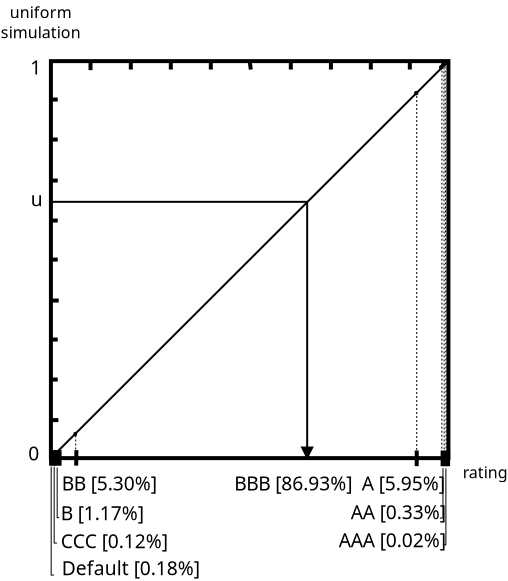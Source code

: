 <?xml version="1.0" encoding="UTF-8"?>
<dia:diagram xmlns:dia="http://www.lysator.liu.se/~alla/dia/">
  <dia:layer name="Fons" visible="true">
    <dia:object type="Standard - Box" version="0" id="O0">
      <dia:attribute name="obj_pos">
        <dia:point val="8.1,7.047"/>
      </dia:attribute>
      <dia:attribute name="obj_bb">
        <dia:rectangle val="8,6.947;28.075,26.997"/>
      </dia:attribute>
      <dia:attribute name="elem_corner">
        <dia:point val="8.1,7.047"/>
      </dia:attribute>
      <dia:attribute name="elem_width">
        <dia:real val="19.875"/>
      </dia:attribute>
      <dia:attribute name="elem_height">
        <dia:real val="19.85"/>
      </dia:attribute>
      <dia:attribute name="border_width">
        <dia:real val="0.2"/>
      </dia:attribute>
      <dia:attribute name="show_background">
        <dia:boolean val="true"/>
      </dia:attribute>
    </dia:object>
    <dia:object type="Standard - Line" version="0" id="O1">
      <dia:attribute name="obj_pos">
        <dia:point val="8.125,24.997"/>
      </dia:attribute>
      <dia:attribute name="obj_bb">
        <dia:rectangle val="8.025,24.897;8.575,25.097"/>
      </dia:attribute>
      <dia:attribute name="conn_endpoints">
        <dia:point val="8.125,24.997"/>
        <dia:point val="8.475,24.997"/>
      </dia:attribute>
      <dia:attribute name="numcp">
        <dia:int val="1"/>
      </dia:attribute>
      <dia:attribute name="line_width">
        <dia:real val="0.2"/>
      </dia:attribute>
    </dia:object>
    <dia:object type="Standard - Line" version="0" id="O2">
      <dia:attribute name="obj_pos">
        <dia:point val="8.09,22.967"/>
      </dia:attribute>
      <dia:attribute name="obj_bb">
        <dia:rectangle val="7.99,22.867;8.54,23.067"/>
      </dia:attribute>
      <dia:attribute name="conn_endpoints">
        <dia:point val="8.09,22.967"/>
        <dia:point val="8.44,22.967"/>
      </dia:attribute>
      <dia:attribute name="numcp">
        <dia:int val="1"/>
      </dia:attribute>
      <dia:attribute name="line_width">
        <dia:real val="0.2"/>
      </dia:attribute>
    </dia:object>
    <dia:object type="Standard - Line" version="0" id="O3">
      <dia:attribute name="obj_pos">
        <dia:point val="8.09,20.967"/>
      </dia:attribute>
      <dia:attribute name="obj_bb">
        <dia:rectangle val="7.99,20.867;8.54,21.067"/>
      </dia:attribute>
      <dia:attribute name="conn_endpoints">
        <dia:point val="8.09,20.967"/>
        <dia:point val="8.44,20.967"/>
      </dia:attribute>
      <dia:attribute name="numcp">
        <dia:int val="1"/>
      </dia:attribute>
      <dia:attribute name="line_width">
        <dia:real val="0.2"/>
      </dia:attribute>
    </dia:object>
    <dia:object type="Standard - Line" version="0" id="O4">
      <dia:attribute name="obj_pos">
        <dia:point val="8.14,19.017"/>
      </dia:attribute>
      <dia:attribute name="obj_bb">
        <dia:rectangle val="8.04,18.917;8.59,19.117"/>
      </dia:attribute>
      <dia:attribute name="conn_endpoints">
        <dia:point val="8.14,19.017"/>
        <dia:point val="8.49,19.017"/>
      </dia:attribute>
      <dia:attribute name="numcp">
        <dia:int val="1"/>
      </dia:attribute>
      <dia:attribute name="line_width">
        <dia:real val="0.2"/>
      </dia:attribute>
    </dia:object>
    <dia:object type="Standard - Line" version="0" id="O5">
      <dia:attribute name="obj_pos">
        <dia:point val="8.1,16.972"/>
      </dia:attribute>
      <dia:attribute name="obj_bb">
        <dia:rectangle val="7.999,16.866;8.541,17.074"/>
      </dia:attribute>
      <dia:attribute name="conn_endpoints">
        <dia:point val="8.1,16.972"/>
        <dia:point val="8.44,16.967"/>
      </dia:attribute>
      <dia:attribute name="numcp">
        <dia:int val="1"/>
      </dia:attribute>
      <dia:attribute name="line_width">
        <dia:real val="0.2"/>
      </dia:attribute>
      <dia:connections>
        <dia:connection handle="0" to="O0" connection="3"/>
      </dia:connections>
    </dia:object>
    <dia:object type="Standard - Line" version="0" id="O6">
      <dia:attribute name="obj_pos">
        <dia:point val="8.09,15.017"/>
      </dia:attribute>
      <dia:attribute name="obj_bb">
        <dia:rectangle val="7.99,14.917;8.54,15.117"/>
      </dia:attribute>
      <dia:attribute name="conn_endpoints">
        <dia:point val="8.09,15.017"/>
        <dia:point val="8.44,15.017"/>
      </dia:attribute>
      <dia:attribute name="numcp">
        <dia:int val="1"/>
      </dia:attribute>
      <dia:attribute name="line_width">
        <dia:real val="0.2"/>
      </dia:attribute>
    </dia:object>
    <dia:object type="Standard - Line" version="0" id="O7">
      <dia:attribute name="obj_pos">
        <dia:point val="8.09,13.017"/>
      </dia:attribute>
      <dia:attribute name="obj_bb">
        <dia:rectangle val="7.99,12.917;8.54,13.117"/>
      </dia:attribute>
      <dia:attribute name="conn_endpoints">
        <dia:point val="8.09,13.017"/>
        <dia:point val="8.44,13.017"/>
      </dia:attribute>
      <dia:attribute name="numcp">
        <dia:int val="1"/>
      </dia:attribute>
      <dia:attribute name="line_width">
        <dia:real val="0.2"/>
      </dia:attribute>
    </dia:object>
    <dia:object type="Standard - Line" version="0" id="O8">
      <dia:attribute name="obj_pos">
        <dia:point val="8.09,10.967"/>
      </dia:attribute>
      <dia:attribute name="obj_bb">
        <dia:rectangle val="7.99,10.867;8.54,11.067"/>
      </dia:attribute>
      <dia:attribute name="conn_endpoints">
        <dia:point val="8.09,10.967"/>
        <dia:point val="8.44,10.967"/>
      </dia:attribute>
      <dia:attribute name="numcp">
        <dia:int val="1"/>
      </dia:attribute>
      <dia:attribute name="line_width">
        <dia:real val="0.2"/>
      </dia:attribute>
    </dia:object>
    <dia:object type="Standard - Line" version="0" id="O9">
      <dia:attribute name="obj_pos">
        <dia:point val="8.09,8.967"/>
      </dia:attribute>
      <dia:attribute name="obj_bb">
        <dia:rectangle val="7.99,8.867;8.54,9.067"/>
      </dia:attribute>
      <dia:attribute name="conn_endpoints">
        <dia:point val="8.09,8.967"/>
        <dia:point val="8.44,8.967"/>
      </dia:attribute>
      <dia:attribute name="numcp">
        <dia:int val="1"/>
      </dia:attribute>
      <dia:attribute name="line_width">
        <dia:real val="0.2"/>
      </dia:attribute>
    </dia:object>
    <dia:object type="Standard - Line" version="0" id="O10">
      <dia:attribute name="obj_pos">
        <dia:point val="9.363,27.272"/>
      </dia:attribute>
      <dia:attribute name="obj_bb">
        <dia:rectangle val="9.261,26.396;9.477,27.374"/>
      </dia:attribute>
      <dia:attribute name="conn_endpoints">
        <dia:point val="9.363,27.272"/>
        <dia:point val="9.375,26.497"/>
      </dia:attribute>
      <dia:attribute name="numcp">
        <dia:int val="1"/>
      </dia:attribute>
      <dia:attribute name="line_width">
        <dia:real val="0.2"/>
      </dia:attribute>
    </dia:object>
    <dia:object type="Standard - Line" version="0" id="O11">
      <dia:attribute name="obj_pos">
        <dia:point val="26.39,27.297"/>
      </dia:attribute>
      <dia:attribute name="obj_bb">
        <dia:rectangle val="26.29,26.417;26.49,27.397"/>
      </dia:attribute>
      <dia:attribute name="conn_endpoints">
        <dia:point val="26.39,27.297"/>
        <dia:point val="26.39,26.517"/>
      </dia:attribute>
      <dia:attribute name="numcp">
        <dia:int val="1"/>
      </dia:attribute>
      <dia:attribute name="line_width">
        <dia:real val="0.2"/>
      </dia:attribute>
    </dia:object>
    <dia:object type="Standard - Line" version="0" id="O12">
      <dia:attribute name="obj_pos">
        <dia:point val="10.08,7.497"/>
      </dia:attribute>
      <dia:attribute name="obj_bb">
        <dia:rectangle val="9.98,6.997;10.18,7.597"/>
      </dia:attribute>
      <dia:attribute name="conn_endpoints">
        <dia:point val="10.08,7.497"/>
        <dia:point val="10.08,7.097"/>
      </dia:attribute>
      <dia:attribute name="numcp">
        <dia:int val="1"/>
      </dia:attribute>
      <dia:attribute name="line_width">
        <dia:real val="0.2"/>
      </dia:attribute>
    </dia:object>
    <dia:object type="Standard - Line" version="0" id="O13">
      <dia:attribute name="obj_pos">
        <dia:point val="12.095,7.467"/>
      </dia:attribute>
      <dia:attribute name="obj_bb">
        <dia:rectangle val="11.995,6.967;12.195,7.567"/>
      </dia:attribute>
      <dia:attribute name="conn_endpoints">
        <dia:point val="12.095,7.467"/>
        <dia:point val="12.095,7.067"/>
      </dia:attribute>
      <dia:attribute name="numcp">
        <dia:int val="1"/>
      </dia:attribute>
      <dia:attribute name="line_width">
        <dia:real val="0.2"/>
      </dia:attribute>
    </dia:object>
    <dia:object type="Standard - Line" version="0" id="O14">
      <dia:attribute name="obj_pos">
        <dia:point val="14.095,7.467"/>
      </dia:attribute>
      <dia:attribute name="obj_bb">
        <dia:rectangle val="13.995,6.967;14.195,7.567"/>
      </dia:attribute>
      <dia:attribute name="conn_endpoints">
        <dia:point val="14.095,7.467"/>
        <dia:point val="14.095,7.067"/>
      </dia:attribute>
      <dia:attribute name="numcp">
        <dia:int val="1"/>
      </dia:attribute>
      <dia:attribute name="line_width">
        <dia:real val="0.2"/>
      </dia:attribute>
    </dia:object>
    <dia:object type="Standard - Line" version="0" id="O15">
      <dia:attribute name="obj_pos">
        <dia:point val="16.095,7.467"/>
      </dia:attribute>
      <dia:attribute name="obj_bb">
        <dia:rectangle val="15.995,6.967;16.195,7.567"/>
      </dia:attribute>
      <dia:attribute name="conn_endpoints">
        <dia:point val="16.095,7.467"/>
        <dia:point val="16.095,7.067"/>
      </dia:attribute>
      <dia:attribute name="numcp">
        <dia:int val="1"/>
      </dia:attribute>
      <dia:attribute name="line_width">
        <dia:real val="0.2"/>
      </dia:attribute>
    </dia:object>
    <dia:object type="Standard - Line" version="0" id="O16">
      <dia:attribute name="obj_pos">
        <dia:point val="18.095,7.467"/>
      </dia:attribute>
      <dia:attribute name="obj_bb">
        <dia:rectangle val="17.925,6.935;18.208,7.58"/>
      </dia:attribute>
      <dia:attribute name="conn_endpoints">
        <dia:point val="18.095,7.467"/>
        <dia:point val="18.038,7.047"/>
      </dia:attribute>
      <dia:attribute name="numcp">
        <dia:int val="1"/>
      </dia:attribute>
      <dia:attribute name="line_width">
        <dia:real val="0.2"/>
      </dia:attribute>
      <dia:connections>
        <dia:connection handle="1" to="O0" connection="1"/>
      </dia:connections>
    </dia:object>
    <dia:object type="Standard - Line" version="0" id="O17">
      <dia:attribute name="obj_pos">
        <dia:point val="22.1,7.467"/>
      </dia:attribute>
      <dia:attribute name="obj_bb">
        <dia:rectangle val="22.0,6.967;22.2,7.567"/>
      </dia:attribute>
      <dia:attribute name="conn_endpoints">
        <dia:point val="22.1,7.467"/>
        <dia:point val="22.1,7.067"/>
      </dia:attribute>
      <dia:attribute name="numcp">
        <dia:int val="1"/>
      </dia:attribute>
      <dia:attribute name="line_width">
        <dia:real val="0.2"/>
      </dia:attribute>
    </dia:object>
    <dia:object type="Standard - Line" version="0" id="O18">
      <dia:attribute name="obj_pos">
        <dia:point val="24.095,7.467"/>
      </dia:attribute>
      <dia:attribute name="obj_bb">
        <dia:rectangle val="23.995,6.967;24.195,7.567"/>
      </dia:attribute>
      <dia:attribute name="conn_endpoints">
        <dia:point val="24.095,7.467"/>
        <dia:point val="24.095,7.067"/>
      </dia:attribute>
      <dia:attribute name="numcp">
        <dia:int val="1"/>
      </dia:attribute>
      <dia:attribute name="line_width">
        <dia:real val="0.2"/>
      </dia:attribute>
    </dia:object>
    <dia:object type="Standard - Line" version="0" id="O19">
      <dia:attribute name="obj_pos">
        <dia:point val="26.045,7.467"/>
      </dia:attribute>
      <dia:attribute name="obj_bb">
        <dia:rectangle val="25.945,6.967;26.145,7.567"/>
      </dia:attribute>
      <dia:attribute name="conn_endpoints">
        <dia:point val="26.045,7.467"/>
        <dia:point val="26.045,7.067"/>
      </dia:attribute>
      <dia:attribute name="numcp">
        <dia:int val="1"/>
      </dia:attribute>
      <dia:attribute name="line_width">
        <dia:real val="0.2"/>
      </dia:attribute>
    </dia:object>
    <dia:object type="Standard - Line" version="0" id="O20">
      <dia:attribute name="obj_pos">
        <dia:point val="20.095,7.467"/>
      </dia:attribute>
      <dia:attribute name="obj_bb">
        <dia:rectangle val="19.995,6.967;20.195,7.567"/>
      </dia:attribute>
      <dia:attribute name="conn_endpoints">
        <dia:point val="20.095,7.467"/>
        <dia:point val="20.095,7.067"/>
      </dia:attribute>
      <dia:attribute name="numcp">
        <dia:int val="1"/>
      </dia:attribute>
      <dia:attribute name="line_width">
        <dia:real val="0.2"/>
      </dia:attribute>
    </dia:object>
    <dia:object type="Standard - Line" version="0" id="O21">
      <dia:attribute name="obj_pos">
        <dia:point val="27.975,7.047"/>
      </dia:attribute>
      <dia:attribute name="obj_bb">
        <dia:rectangle val="8.029,6.977;28.046,26.968"/>
      </dia:attribute>
      <dia:attribute name="conn_endpoints">
        <dia:point val="27.975,7.047"/>
        <dia:point val="8.1,26.897"/>
      </dia:attribute>
      <dia:attribute name="numcp">
        <dia:int val="1"/>
      </dia:attribute>
      <dia:connections>
        <dia:connection handle="0" to="O0" connection="2"/>
        <dia:connection handle="1" to="O0" connection="5"/>
      </dia:connections>
    </dia:object>
    <dia:object type="Standard - Line" version="0" id="O22">
      <dia:attribute name="obj_pos">
        <dia:point val="26.39,26.892"/>
      </dia:attribute>
      <dia:attribute name="obj_bb">
        <dia:rectangle val="26.365,8.588;26.415,26.917"/>
      </dia:attribute>
      <dia:attribute name="conn_endpoints">
        <dia:point val="26.39,26.892"/>
        <dia:point val="26.39,8.613"/>
      </dia:attribute>
      <dia:attribute name="numcp">
        <dia:int val="1"/>
      </dia:attribute>
      <dia:attribute name="line_width">
        <dia:real val="0.05"/>
      </dia:attribute>
      <dia:attribute name="line_style">
        <dia:enum val="4"/>
      </dia:attribute>
    </dia:object>
    <dia:object type="Standard - Line" version="0" id="O23">
      <dia:attribute name="obj_pos">
        <dia:point val="9.34,26.864"/>
      </dia:attribute>
      <dia:attribute name="obj_bb">
        <dia:rectangle val="9.315,25.689;9.365,26.889"/>
      </dia:attribute>
      <dia:attribute name="conn_endpoints">
        <dia:point val="9.34,26.864"/>
        <dia:point val="9.34,25.714"/>
      </dia:attribute>
      <dia:attribute name="numcp">
        <dia:int val="1"/>
      </dia:attribute>
      <dia:attribute name="line_width">
        <dia:real val="0.05"/>
      </dia:attribute>
      <dia:attribute name="line_style">
        <dia:enum val="4"/>
      </dia:attribute>
    </dia:object>
    <dia:object type="Standard - Line" version="0" id="O24">
      <dia:attribute name="obj_pos">
        <dia:point val="8.505,26.834"/>
      </dia:attribute>
      <dia:attribute name="obj_bb">
        <dia:rectangle val="8.479,26.476;8.541,26.86"/>
      </dia:attribute>
      <dia:attribute name="conn_endpoints">
        <dia:point val="8.505,26.834"/>
        <dia:point val="8.515,26.502"/>
      </dia:attribute>
      <dia:attribute name="numcp">
        <dia:int val="1"/>
      </dia:attribute>
      <dia:attribute name="line_width">
        <dia:real val="0.05"/>
      </dia:attribute>
      <dia:attribute name="line_style">
        <dia:enum val="4"/>
      </dia:attribute>
    </dia:object>
    <dia:object type="Standard - Ellipse" version="0" id="O25">
      <dia:attribute name="obj_pos">
        <dia:point val="9.27,25.635"/>
      </dia:attribute>
      <dia:attribute name="obj_bb">
        <dia:rectangle val="9.22,25.585;9.41,25.81"/>
      </dia:attribute>
      <dia:attribute name="elem_corner">
        <dia:point val="9.27,25.635"/>
      </dia:attribute>
      <dia:attribute name="elem_width">
        <dia:real val="0.09"/>
      </dia:attribute>
      <dia:attribute name="elem_height">
        <dia:real val="0.125"/>
      </dia:attribute>
    </dia:object>
    <dia:object type="Standard - Ellipse" version="0" id="O26">
      <dia:attribute name="obj_pos">
        <dia:point val="26.308,8.585"/>
      </dia:attribute>
      <dia:attribute name="obj_bb">
        <dia:rectangle val="26.258,8.535;26.473,8.76"/>
      </dia:attribute>
      <dia:attribute name="elem_corner">
        <dia:point val="26.308,8.585"/>
      </dia:attribute>
      <dia:attribute name="elem_width">
        <dia:real val="0.115"/>
      </dia:attribute>
      <dia:attribute name="elem_height">
        <dia:real val="0.125"/>
      </dia:attribute>
    </dia:object>
    <dia:object type="Standard - Text" version="0" id="O27">
      <dia:attribute name="obj_pos">
        <dia:point val="6.965,27.01"/>
      </dia:attribute>
      <dia:attribute name="obj_bb">
        <dia:rectangle val="6.965,26.11;7.465,27.51"/>
      </dia:attribute>
      <dia:attribute name="text">
        <dia:composite type="text">
          <dia:attribute name="string">
            <dia:string>#0#</dia:string>
          </dia:attribute>
          <dia:attribute name="font">
            <dia:font family="sans" style="0" name="Helvetica"/>
          </dia:attribute>
          <dia:attribute name="height">
            <dia:real val="1.2"/>
          </dia:attribute>
          <dia:attribute name="pos">
            <dia:point val="6.965,27.01"/>
          </dia:attribute>
          <dia:attribute name="color">
            <dia:color val="#000000"/>
          </dia:attribute>
          <dia:attribute name="alignment">
            <dia:enum val="0"/>
          </dia:attribute>
        </dia:composite>
      </dia:attribute>
    </dia:object>
    <dia:object type="Standard - Text" version="0" id="O28">
      <dia:attribute name="obj_pos">
        <dia:point val="7.065,7.71"/>
      </dia:attribute>
      <dia:attribute name="obj_bb">
        <dia:rectangle val="7.065,6.81;7.565,8.21"/>
      </dia:attribute>
      <dia:attribute name="text">
        <dia:composite type="text">
          <dia:attribute name="string">
            <dia:string>#1#</dia:string>
          </dia:attribute>
          <dia:attribute name="font">
            <dia:font family="sans" style="0" name="Helvetica"/>
          </dia:attribute>
          <dia:attribute name="height">
            <dia:real val="1.2"/>
          </dia:attribute>
          <dia:attribute name="pos">
            <dia:point val="7.065,7.71"/>
          </dia:attribute>
          <dia:attribute name="color">
            <dia:color val="#000000"/>
          </dia:attribute>
          <dia:attribute name="alignment">
            <dia:enum val="0"/>
          </dia:attribute>
        </dia:composite>
      </dia:attribute>
    </dia:object>
    <dia:object type="Standard - Text" version="0" id="O29">
      <dia:attribute name="obj_pos">
        <dia:point val="17.265,28.51"/>
      </dia:attribute>
      <dia:attribute name="obj_bb">
        <dia:rectangle val="17.265,27.582;22.593,29.065"/>
      </dia:attribute>
      <dia:attribute name="text">
        <dia:composite type="text">
          <dia:attribute name="string">
            <dia:string>#BBB [86.93%]#</dia:string>
          </dia:attribute>
          <dia:attribute name="font">
            <dia:font family="sans" style="0" name="Helvetica"/>
          </dia:attribute>
          <dia:attribute name="height">
            <dia:real val="1.2"/>
          </dia:attribute>
          <dia:attribute name="pos">
            <dia:point val="17.265,28.51"/>
          </dia:attribute>
          <dia:attribute name="color">
            <dia:color val="#000000"/>
          </dia:attribute>
          <dia:attribute name="alignment">
            <dia:enum val="0"/>
          </dia:attribute>
        </dia:composite>
      </dia:attribute>
    </dia:object>
    <dia:object type="Standard - Line" version="0" id="O30">
      <dia:attribute name="obj_pos">
        <dia:point val="27.685,27.3"/>
      </dia:attribute>
      <dia:attribute name="obj_bb">
        <dia:rectangle val="27.585,26.42;27.785,27.4"/>
      </dia:attribute>
      <dia:attribute name="conn_endpoints">
        <dia:point val="27.685,27.3"/>
        <dia:point val="27.685,26.52"/>
      </dia:attribute>
      <dia:attribute name="numcp">
        <dia:int val="1"/>
      </dia:attribute>
      <dia:attribute name="line_width">
        <dia:real val="0.2"/>
      </dia:attribute>
    </dia:object>
    <dia:object type="Standard - Line" version="0" id="O31">
      <dia:attribute name="obj_pos">
        <dia:point val="27.835,27.3"/>
      </dia:attribute>
      <dia:attribute name="obj_bb">
        <dia:rectangle val="27.735,26.42;27.935,27.4"/>
      </dia:attribute>
      <dia:attribute name="conn_endpoints">
        <dia:point val="27.835,27.3"/>
        <dia:point val="27.835,26.52"/>
      </dia:attribute>
      <dia:attribute name="numcp">
        <dia:int val="1"/>
      </dia:attribute>
      <dia:attribute name="line_width">
        <dia:real val="0.2"/>
      </dia:attribute>
    </dia:object>
    <dia:object type="Standard - Line" version="0" id="O32">
      <dia:attribute name="obj_pos">
        <dia:point val="27.96,27.3"/>
      </dia:attribute>
      <dia:attribute name="obj_bb">
        <dia:rectangle val="27.86,26.42;28.06,27.4"/>
      </dia:attribute>
      <dia:attribute name="conn_endpoints">
        <dia:point val="27.96,27.3"/>
        <dia:point val="27.96,26.52"/>
      </dia:attribute>
      <dia:attribute name="numcp">
        <dia:int val="1"/>
      </dia:attribute>
      <dia:attribute name="line_width">
        <dia:real val="0.2"/>
      </dia:attribute>
    </dia:object>
    <dia:object type="Standard - Line" version="0" id="O33">
      <dia:attribute name="obj_pos">
        <dia:point val="8.533,27.275"/>
      </dia:attribute>
      <dia:attribute name="obj_bb">
        <dia:rectangle val="8.433,26.395;8.633,27.375"/>
      </dia:attribute>
      <dia:attribute name="conn_endpoints">
        <dia:point val="8.533,27.275"/>
        <dia:point val="8.533,26.495"/>
      </dia:attribute>
      <dia:attribute name="numcp">
        <dia:int val="1"/>
      </dia:attribute>
      <dia:attribute name="line_width">
        <dia:real val="0.2"/>
      </dia:attribute>
    </dia:object>
    <dia:object type="Standard - Line" version="0" id="O34">
      <dia:attribute name="obj_pos">
        <dia:point val="8.358,27.275"/>
      </dia:attribute>
      <dia:attribute name="obj_bb">
        <dia:rectangle val="8.258,26.395;8.458,27.375"/>
      </dia:attribute>
      <dia:attribute name="conn_endpoints">
        <dia:point val="8.358,27.275"/>
        <dia:point val="8.358,26.495"/>
      </dia:attribute>
      <dia:attribute name="numcp">
        <dia:int val="1"/>
      </dia:attribute>
      <dia:attribute name="line_width">
        <dia:real val="0.2"/>
      </dia:attribute>
    </dia:object>
    <dia:object type="Standard - Line" version="0" id="O35">
      <dia:attribute name="obj_pos">
        <dia:point val="8.233,27.275"/>
      </dia:attribute>
      <dia:attribute name="obj_bb">
        <dia:rectangle val="8.133,26.395;8.333,27.375"/>
      </dia:attribute>
      <dia:attribute name="conn_endpoints">
        <dia:point val="8.233,27.275"/>
        <dia:point val="8.233,26.495"/>
      </dia:attribute>
      <dia:attribute name="numcp">
        <dia:int val="1"/>
      </dia:attribute>
      <dia:attribute name="line_width">
        <dia:real val="0.2"/>
      </dia:attribute>
    </dia:object>
    <dia:object type="Standard - Line" version="0" id="O36">
      <dia:attribute name="obj_pos">
        <dia:point val="8.108,27.275"/>
      </dia:attribute>
      <dia:attribute name="obj_bb">
        <dia:rectangle val="8.008,26.395;8.208,27.375"/>
      </dia:attribute>
      <dia:attribute name="conn_endpoints">
        <dia:point val="8.108,27.275"/>
        <dia:point val="8.108,26.495"/>
      </dia:attribute>
      <dia:attribute name="numcp">
        <dia:int val="1"/>
      </dia:attribute>
      <dia:attribute name="line_width">
        <dia:real val="0.2"/>
      </dia:attribute>
    </dia:object>
    <dia:object type="Standard - Text" version="0" id="O37">
      <dia:attribute name="obj_pos">
        <dia:point val="8.638,28.51"/>
      </dia:attribute>
      <dia:attribute name="obj_bb">
        <dia:rectangle val="8.638,27.582;12.915,29.065"/>
      </dia:attribute>
      <dia:attribute name="text">
        <dia:composite type="text">
          <dia:attribute name="string">
            <dia:string>#BB [5.30%]#</dia:string>
          </dia:attribute>
          <dia:attribute name="font">
            <dia:font family="sans" style="0" name="Helvetica"/>
          </dia:attribute>
          <dia:attribute name="height">
            <dia:real val="1.2"/>
          </dia:attribute>
          <dia:attribute name="pos">
            <dia:point val="8.638,28.51"/>
          </dia:attribute>
          <dia:attribute name="color">
            <dia:color val="#000000"/>
          </dia:attribute>
          <dia:attribute name="alignment">
            <dia:enum val="0"/>
          </dia:attribute>
        </dia:composite>
      </dia:attribute>
    </dia:object>
    <dia:object type="Standard - Text" version="0" id="O38">
      <dia:attribute name="obj_pos">
        <dia:point val="23.638,28.51"/>
      </dia:attribute>
      <dia:attribute name="obj_bb">
        <dia:rectangle val="23.61,27.582;27.338,29.065"/>
      </dia:attribute>
      <dia:attribute name="text">
        <dia:composite type="text">
          <dia:attribute name="string">
            <dia:string>#A [5.95%]#</dia:string>
          </dia:attribute>
          <dia:attribute name="font">
            <dia:font family="sans" style="0" name="Helvetica"/>
          </dia:attribute>
          <dia:attribute name="height">
            <dia:real val="1.2"/>
          </dia:attribute>
          <dia:attribute name="pos">
            <dia:point val="23.638,28.51"/>
          </dia:attribute>
          <dia:attribute name="color">
            <dia:color val="#000000"/>
          </dia:attribute>
          <dia:attribute name="alignment">
            <dia:enum val="0"/>
          </dia:attribute>
        </dia:composite>
      </dia:attribute>
    </dia:object>
    <dia:object type="Standard - Line" version="0" id="O39">
      <dia:attribute name="obj_pos">
        <dia:point val="8.038,14.082"/>
      </dia:attribute>
      <dia:attribute name="obj_bb">
        <dia:rectangle val="7.988,14.032;20.988,14.132"/>
      </dia:attribute>
      <dia:attribute name="conn_endpoints">
        <dia:point val="8.038,14.082"/>
        <dia:point val="20.938,14.082"/>
      </dia:attribute>
      <dia:attribute name="numcp">
        <dia:int val="1"/>
      </dia:attribute>
    </dia:object>
    <dia:object type="Standard - Line" version="0" id="O40">
      <dia:attribute name="obj_pos">
        <dia:point val="20.913,14.123"/>
      </dia:attribute>
      <dia:attribute name="obj_bb">
        <dia:rectangle val="20.413,14.073;21.413,26.968"/>
      </dia:attribute>
      <dia:attribute name="conn_endpoints">
        <dia:point val="20.913,14.123"/>
        <dia:point val="20.913,26.918"/>
      </dia:attribute>
      <dia:attribute name="numcp">
        <dia:int val="1"/>
      </dia:attribute>
      <dia:attribute name="end_arrow">
        <dia:enum val="3"/>
      </dia:attribute>
      <dia:attribute name="end_arrow_length">
        <dia:real val="0.5"/>
      </dia:attribute>
      <dia:attribute name="end_arrow_width">
        <dia:real val="0.5"/>
      </dia:attribute>
    </dia:object>
    <dia:object type="Standard - Text" version="0" id="O41">
      <dia:attribute name="obj_pos">
        <dia:point val="7.088,14.298"/>
      </dia:attribute>
      <dia:attribute name="obj_bb">
        <dia:rectangle val="7.088,13.398;7.538,14.798"/>
      </dia:attribute>
      <dia:attribute name="text">
        <dia:composite type="text">
          <dia:attribute name="string">
            <dia:string>#u#</dia:string>
          </dia:attribute>
          <dia:attribute name="font">
            <dia:font family="sans" style="0" name="Helvetica"/>
          </dia:attribute>
          <dia:attribute name="height">
            <dia:real val="1.2"/>
          </dia:attribute>
          <dia:attribute name="pos">
            <dia:point val="7.088,14.298"/>
          </dia:attribute>
          <dia:attribute name="color">
            <dia:color val="#000000"/>
          </dia:attribute>
          <dia:attribute name="alignment">
            <dia:enum val="0"/>
          </dia:attribute>
        </dia:composite>
      </dia:attribute>
    </dia:object>
    <dia:object type="Standard - Text" version="0" id="O42">
      <dia:attribute name="obj_pos">
        <dia:point val="28.688,27.898"/>
      </dia:attribute>
      <dia:attribute name="obj_bb">
        <dia:rectangle val="28.688,27.148;30.538,28.348"/>
      </dia:attribute>
      <dia:attribute name="text">
        <dia:composite type="text">
          <dia:attribute name="string">
            <dia:string>#rating#</dia:string>
          </dia:attribute>
          <dia:attribute name="font">
            <dia:font family="sans" style="0" name="Helvetica"/>
          </dia:attribute>
          <dia:attribute name="height">
            <dia:real val="1"/>
          </dia:attribute>
          <dia:attribute name="pos">
            <dia:point val="28.688,27.898"/>
          </dia:attribute>
          <dia:attribute name="color">
            <dia:color val="#000000"/>
          </dia:attribute>
          <dia:attribute name="alignment">
            <dia:enum val="0"/>
          </dia:attribute>
        </dia:composite>
      </dia:attribute>
    </dia:object>
    <dia:object type="Standard - Text" version="0" id="O43">
      <dia:attribute name="obj_pos">
        <dia:point val="7.588,4.898"/>
      </dia:attribute>
      <dia:attribute name="obj_bb">
        <dia:rectangle val="5.963,4.148;9.213,6.348"/>
      </dia:attribute>
      <dia:attribute name="text">
        <dia:composite type="text">
          <dia:attribute name="string">
            <dia:string>#uniform
simulation#</dia:string>
          </dia:attribute>
          <dia:attribute name="font">
            <dia:font family="sans" style="0" name="Helvetica"/>
          </dia:attribute>
          <dia:attribute name="height">
            <dia:real val="1"/>
          </dia:attribute>
          <dia:attribute name="pos">
            <dia:point val="7.588,4.898"/>
          </dia:attribute>
          <dia:attribute name="color">
            <dia:color val="#000000"/>
          </dia:attribute>
          <dia:attribute name="alignment">
            <dia:enum val="1"/>
          </dia:attribute>
        </dia:composite>
      </dia:attribute>
    </dia:object>
    <dia:object type="Standard - Text" version="0" id="O44">
      <dia:attribute name="obj_pos">
        <dia:point val="8.588,29.998"/>
      </dia:attribute>
      <dia:attribute name="obj_bb">
        <dia:rectangle val="8.588,29.071;12.265,30.553"/>
      </dia:attribute>
      <dia:attribute name="text">
        <dia:composite type="text">
          <dia:attribute name="string">
            <dia:string>#B [1.17%]#</dia:string>
          </dia:attribute>
          <dia:attribute name="font">
            <dia:font family="sans" style="0" name="Helvetica"/>
          </dia:attribute>
          <dia:attribute name="height">
            <dia:real val="1.2"/>
          </dia:attribute>
          <dia:attribute name="pos">
            <dia:point val="8.588,29.998"/>
          </dia:attribute>
          <dia:attribute name="color">
            <dia:color val="#000000"/>
          </dia:attribute>
          <dia:attribute name="alignment">
            <dia:enum val="0"/>
          </dia:attribute>
        </dia:composite>
      </dia:attribute>
    </dia:object>
    <dia:object type="Standard - Text" version="0" id="O45">
      <dia:attribute name="obj_pos">
        <dia:point val="8.588,31.398"/>
      </dia:attribute>
      <dia:attribute name="obj_bb">
        <dia:rectangle val="8.56,30.471;13.588,31.953"/>
      </dia:attribute>
      <dia:attribute name="text">
        <dia:composite type="text">
          <dia:attribute name="string">
            <dia:string>#CCC [0.12%]#</dia:string>
          </dia:attribute>
          <dia:attribute name="font">
            <dia:font family="sans" style="0" name="Helvetica"/>
          </dia:attribute>
          <dia:attribute name="height">
            <dia:real val="1.2"/>
          </dia:attribute>
          <dia:attribute name="pos">
            <dia:point val="8.588,31.398"/>
          </dia:attribute>
          <dia:attribute name="color">
            <dia:color val="#000000"/>
          </dia:attribute>
          <dia:attribute name="alignment">
            <dia:enum val="0"/>
          </dia:attribute>
        </dia:composite>
      </dia:attribute>
    </dia:object>
    <dia:object type="Standard - Text" version="0" id="O46">
      <dia:attribute name="obj_pos">
        <dia:point val="8.638,32.748"/>
      </dia:attribute>
      <dia:attribute name="obj_bb">
        <dia:rectangle val="8.638,31.821;14.515,33.303"/>
      </dia:attribute>
      <dia:attribute name="text">
        <dia:composite type="text">
          <dia:attribute name="string">
            <dia:string>#Default [0.18%]#</dia:string>
          </dia:attribute>
          <dia:attribute name="font">
            <dia:font family="sans" style="0" name="Helvetica"/>
          </dia:attribute>
          <dia:attribute name="height">
            <dia:real val="1.2"/>
          </dia:attribute>
          <dia:attribute name="pos">
            <dia:point val="8.638,32.748"/>
          </dia:attribute>
          <dia:attribute name="color">
            <dia:color val="#000000"/>
          </dia:attribute>
          <dia:attribute name="alignment">
            <dia:enum val="0"/>
          </dia:attribute>
        </dia:composite>
      </dia:attribute>
    </dia:object>
    <dia:object type="Standard - ZigZagLine" version="0" id="O47">
      <dia:attribute name="obj_pos">
        <dia:point val="8.413,27.373"/>
      </dia:attribute>
      <dia:attribute name="obj_bb">
        <dia:rectangle val="8.388,27.348;8.548,29.898"/>
      </dia:attribute>
      <dia:attribute name="orth_points">
        <dia:point val="8.413,27.373"/>
        <dia:point val="8.413,29.873"/>
        <dia:point val="8.513,29.873"/>
        <dia:point val="8.513,29.873"/>
      </dia:attribute>
      <dia:attribute name="orth_orient">
        <dia:enum val="1"/>
        <dia:enum val="0"/>
        <dia:enum val="1"/>
      </dia:attribute>
      <dia:attribute name="autorouting">
        <dia:boolean val="false"/>
      </dia:attribute>
      <dia:attribute name="line_width">
        <dia:real val="0.05"/>
      </dia:attribute>
    </dia:object>
    <dia:object type="Standard - ZigZagLine" version="0" id="O48">
      <dia:attribute name="obj_pos">
        <dia:point val="8.263,27.323"/>
      </dia:attribute>
      <dia:attribute name="obj_bb">
        <dia:rectangle val="8.238,27.298;8.438,31.168"/>
      </dia:attribute>
      <dia:attribute name="orth_points">
        <dia:point val="8.263,27.323"/>
        <dia:point val="8.263,31.143"/>
        <dia:point val="8.403,31.143"/>
        <dia:point val="8.403,31.143"/>
      </dia:attribute>
      <dia:attribute name="orth_orient">
        <dia:enum val="1"/>
        <dia:enum val="0"/>
        <dia:enum val="1"/>
      </dia:attribute>
      <dia:attribute name="autorouting">
        <dia:boolean val="false"/>
      </dia:attribute>
      <dia:attribute name="line_width">
        <dia:real val="0.05"/>
      </dia:attribute>
    </dia:object>
    <dia:object type="Standard - ZigZagLine" version="0" id="O49">
      <dia:attribute name="obj_pos">
        <dia:point val="8.113,27.323"/>
      </dia:attribute>
      <dia:attribute name="obj_bb">
        <dia:rectangle val="8.088,27.298;8.288,32.768"/>
      </dia:attribute>
      <dia:attribute name="orth_points">
        <dia:point val="8.113,27.323"/>
        <dia:point val="8.113,32.743"/>
        <dia:point val="8.253,32.743"/>
        <dia:point val="8.253,32.743"/>
      </dia:attribute>
      <dia:attribute name="orth_orient">
        <dia:enum val="1"/>
        <dia:enum val="0"/>
        <dia:enum val="1"/>
      </dia:attribute>
      <dia:attribute name="autorouting">
        <dia:boolean val="false"/>
      </dia:attribute>
      <dia:attribute name="line_width">
        <dia:real val="0.05"/>
      </dia:attribute>
    </dia:object>
    <dia:object type="Standard - Text" version="0" id="O50">
      <dia:attribute name="obj_pos">
        <dia:point val="23.088,29.948"/>
      </dia:attribute>
      <dia:attribute name="obj_bb">
        <dia:rectangle val="23.06,29.021;27.338,30.503"/>
      </dia:attribute>
      <dia:attribute name="text">
        <dia:composite type="text">
          <dia:attribute name="string">
            <dia:string>#AA [0.33%]#</dia:string>
          </dia:attribute>
          <dia:attribute name="font">
            <dia:font family="sans" style="0" name="Helvetica"/>
          </dia:attribute>
          <dia:attribute name="height">
            <dia:real val="1.2"/>
          </dia:attribute>
          <dia:attribute name="pos">
            <dia:point val="23.088,29.948"/>
          </dia:attribute>
          <dia:attribute name="color">
            <dia:color val="#000000"/>
          </dia:attribute>
          <dia:attribute name="alignment">
            <dia:enum val="0"/>
          </dia:attribute>
        </dia:composite>
      </dia:attribute>
    </dia:object>
    <dia:object type="Standard - Text" version="0" id="O51">
      <dia:attribute name="obj_pos">
        <dia:point val="22.488,31.348"/>
      </dia:attribute>
      <dia:attribute name="obj_bb">
        <dia:rectangle val="22.488,30.421;27.415,31.903"/>
      </dia:attribute>
      <dia:attribute name="text">
        <dia:composite type="text">
          <dia:attribute name="string">
            <dia:string>#AAA [0.02%]#</dia:string>
          </dia:attribute>
          <dia:attribute name="font">
            <dia:font family="sans" style="0" name="Helvetica"/>
          </dia:attribute>
          <dia:attribute name="height">
            <dia:real val="1.2"/>
          </dia:attribute>
          <dia:attribute name="pos">
            <dia:point val="22.488,31.348"/>
          </dia:attribute>
          <dia:attribute name="color">
            <dia:color val="#000000"/>
          </dia:attribute>
          <dia:attribute name="alignment">
            <dia:enum val="0"/>
          </dia:attribute>
        </dia:composite>
      </dia:attribute>
    </dia:object>
    <dia:object type="Standard - ZigZagLine" version="0" id="O52">
      <dia:attribute name="obj_pos">
        <dia:point val="27.702,27.393"/>
      </dia:attribute>
      <dia:attribute name="obj_bb">
        <dia:rectangle val="27.549,27.368;27.727,29.936"/>
      </dia:attribute>
      <dia:attribute name="orth_points">
        <dia:point val="27.702,27.393"/>
        <dia:point val="27.702,29.893"/>
        <dia:point val="27.574,29.893"/>
        <dia:point val="27.574,29.911"/>
      </dia:attribute>
      <dia:attribute name="orth_orient">
        <dia:enum val="1"/>
        <dia:enum val="0"/>
        <dia:enum val="1"/>
      </dia:attribute>
      <dia:attribute name="autorouting">
        <dia:boolean val="false"/>
      </dia:attribute>
      <dia:attribute name="line_width">
        <dia:real val="0.05"/>
      </dia:attribute>
    </dia:object>
    <dia:object type="Standard - ZigZagLine" version="0" id="O53">
      <dia:attribute name="obj_pos">
        <dia:point val="27.849,27.411"/>
      </dia:attribute>
      <dia:attribute name="obj_bb">
        <dia:rectangle val="27.707,27.386;27.874,31.276"/>
      </dia:attribute>
      <dia:attribute name="orth_points">
        <dia:point val="27.849,27.411"/>
        <dia:point val="27.849,31.233"/>
        <dia:point val="27.732,31.233"/>
        <dia:point val="27.732,31.251"/>
      </dia:attribute>
      <dia:attribute name="orth_orient">
        <dia:enum val="1"/>
        <dia:enum val="0"/>
        <dia:enum val="1"/>
      </dia:attribute>
      <dia:attribute name="autorouting">
        <dia:boolean val="false"/>
      </dia:attribute>
      <dia:attribute name="line_width">
        <dia:real val="0.05"/>
      </dia:attribute>
    </dia:object>
    <dia:object type="Standard - Line" version="0" id="O54">
      <dia:attribute name="obj_pos">
        <dia:point val="27.649,26.821"/>
      </dia:attribute>
      <dia:attribute name="obj_bb">
        <dia:rectangle val="27.624,7.287;27.675,26.846"/>
      </dia:attribute>
      <dia:attribute name="conn_endpoints">
        <dia:point val="27.649,26.821"/>
        <dia:point val="27.65,7.311"/>
      </dia:attribute>
      <dia:attribute name="numcp">
        <dia:int val="1"/>
      </dia:attribute>
      <dia:attribute name="line_width">
        <dia:real val="0.05"/>
      </dia:attribute>
      <dia:attribute name="line_style">
        <dia:enum val="4"/>
      </dia:attribute>
      <dia:connections>
        <dia:connection handle="1" to="O57" connection="2"/>
      </dia:connections>
    </dia:object>
    <dia:object type="Standard - Line" version="0" id="O55">
      <dia:attribute name="obj_pos">
        <dia:point val="27.764,26.863"/>
      </dia:attribute>
      <dia:attribute name="obj_bb">
        <dia:rectangle val="27.725,7.161;27.789,26.887"/>
      </dia:attribute>
      <dia:attribute name="conn_endpoints">
        <dia:point val="27.764,26.863"/>
        <dia:point val="27.75,7.186"/>
      </dia:attribute>
      <dia:attribute name="numcp">
        <dia:int val="1"/>
      </dia:attribute>
      <dia:attribute name="line_width">
        <dia:real val="0.05"/>
      </dia:attribute>
      <dia:attribute name="line_style">
        <dia:enum val="4"/>
      </dia:attribute>
      <dia:connections>
        <dia:connection handle="1" to="O58" connection="2"/>
      </dia:connections>
    </dia:object>
    <dia:object type="Standard - Line" version="0" id="O56">
      <dia:attribute name="obj_pos">
        <dia:point val="27.864,26.812"/>
      </dia:attribute>
      <dia:attribute name="obj_bb">
        <dia:rectangle val="27.784,7.068;27.89,26.838"/>
      </dia:attribute>
      <dia:attribute name="conn_endpoints">
        <dia:point val="27.864,26.812"/>
        <dia:point val="27.809,7.093"/>
      </dia:attribute>
      <dia:attribute name="numcp">
        <dia:int val="1"/>
      </dia:attribute>
      <dia:attribute name="line_width">
        <dia:real val="0.05"/>
      </dia:attribute>
      <dia:attribute name="line_style">
        <dia:enum val="4"/>
      </dia:attribute>
      <dia:connections>
        <dia:connection handle="1" to="O59" connection="1"/>
      </dia:connections>
    </dia:object>
    <dia:object type="Standard - Ellipse" version="0" id="O57">
      <dia:attribute name="obj_pos">
        <dia:point val="27.552,7.293"/>
      </dia:attribute>
      <dia:attribute name="obj_bb">
        <dia:rectangle val="27.502,7.243;27.717,7.468"/>
      </dia:attribute>
      <dia:attribute name="elem_corner">
        <dia:point val="27.552,7.293"/>
      </dia:attribute>
      <dia:attribute name="elem_width">
        <dia:real val="0.115"/>
      </dia:attribute>
      <dia:attribute name="elem_height">
        <dia:real val="0.125"/>
      </dia:attribute>
    </dia:object>
    <dia:object type="Standard - Ellipse" version="0" id="O58">
      <dia:attribute name="obj_pos">
        <dia:point val="27.652,7.168"/>
      </dia:attribute>
      <dia:attribute name="obj_bb">
        <dia:rectangle val="27.602,7.118;27.817,7.343"/>
      </dia:attribute>
      <dia:attribute name="elem_corner">
        <dia:point val="27.652,7.168"/>
      </dia:attribute>
      <dia:attribute name="elem_width">
        <dia:real val="0.115"/>
      </dia:attribute>
      <dia:attribute name="elem_height">
        <dia:real val="0.125"/>
      </dia:attribute>
    </dia:object>
    <dia:object type="Standard - Ellipse" version="0" id="O59">
      <dia:attribute name="obj_pos">
        <dia:point val="27.752,7.093"/>
      </dia:attribute>
      <dia:attribute name="obj_bb">
        <dia:rectangle val="27.702,7.043;27.917,7.268"/>
      </dia:attribute>
      <dia:attribute name="elem_corner">
        <dia:point val="27.752,7.093"/>
      </dia:attribute>
      <dia:attribute name="elem_width">
        <dia:real val="0.115"/>
      </dia:attribute>
      <dia:attribute name="elem_height">
        <dia:real val="0.125"/>
      </dia:attribute>
    </dia:object>
  </dia:layer>
</dia:diagram>
